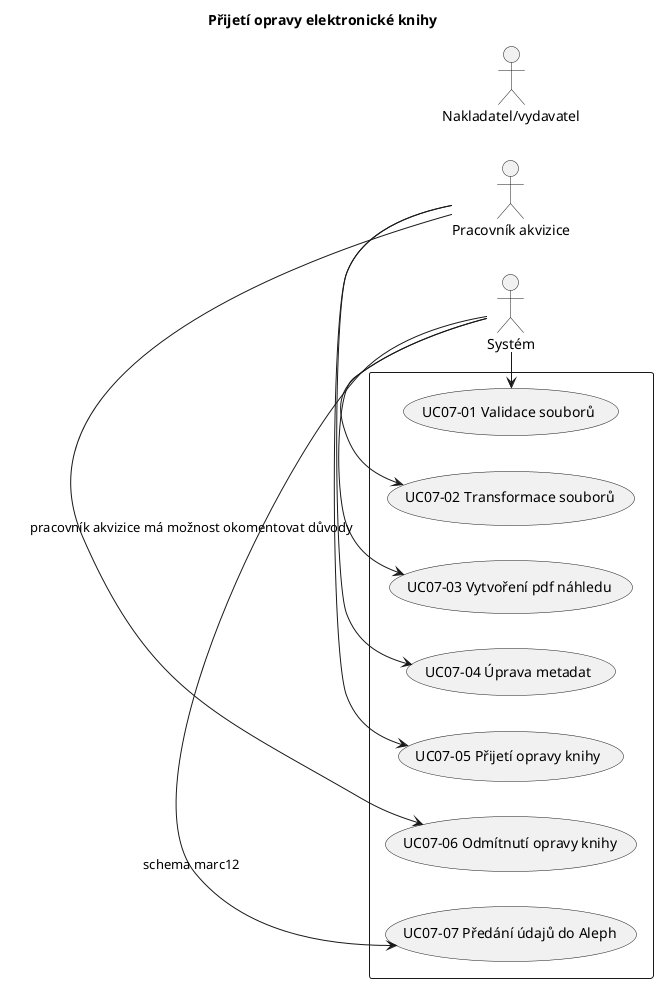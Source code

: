 @startuml
left to right direction
title Přijetí opravy elektronické knihy
skinparam packageStyle rect

actor :Nakladatel/vydavatel:
actor :Pracovník akvizice:
actor :Systém:

rectangle  {
	   :Systém: -left-> (UC07-01 Validace souborů)
	   :Systém: -left-> (UC07-02 Transformace souborů)
	   :Systém: -left-> (UC07-03 Vytvoření pdf náhledu)

	   :Pracovník akvizice: -left-> (UC07-04 Úprava metadat)
	   :Pracovník akvizice: -left-> (UC07-05 Přijetí opravy knihy) 
	   :Pracovník akvizice: -left-> (UC07-06 Odmítnutí opravy knihy) : pracovník akvizice má možnost okomentovat důvody

	   :Systém: -left-> (UC07-07 Předání údajů do Aleph) : schema marc12
}
@enduml